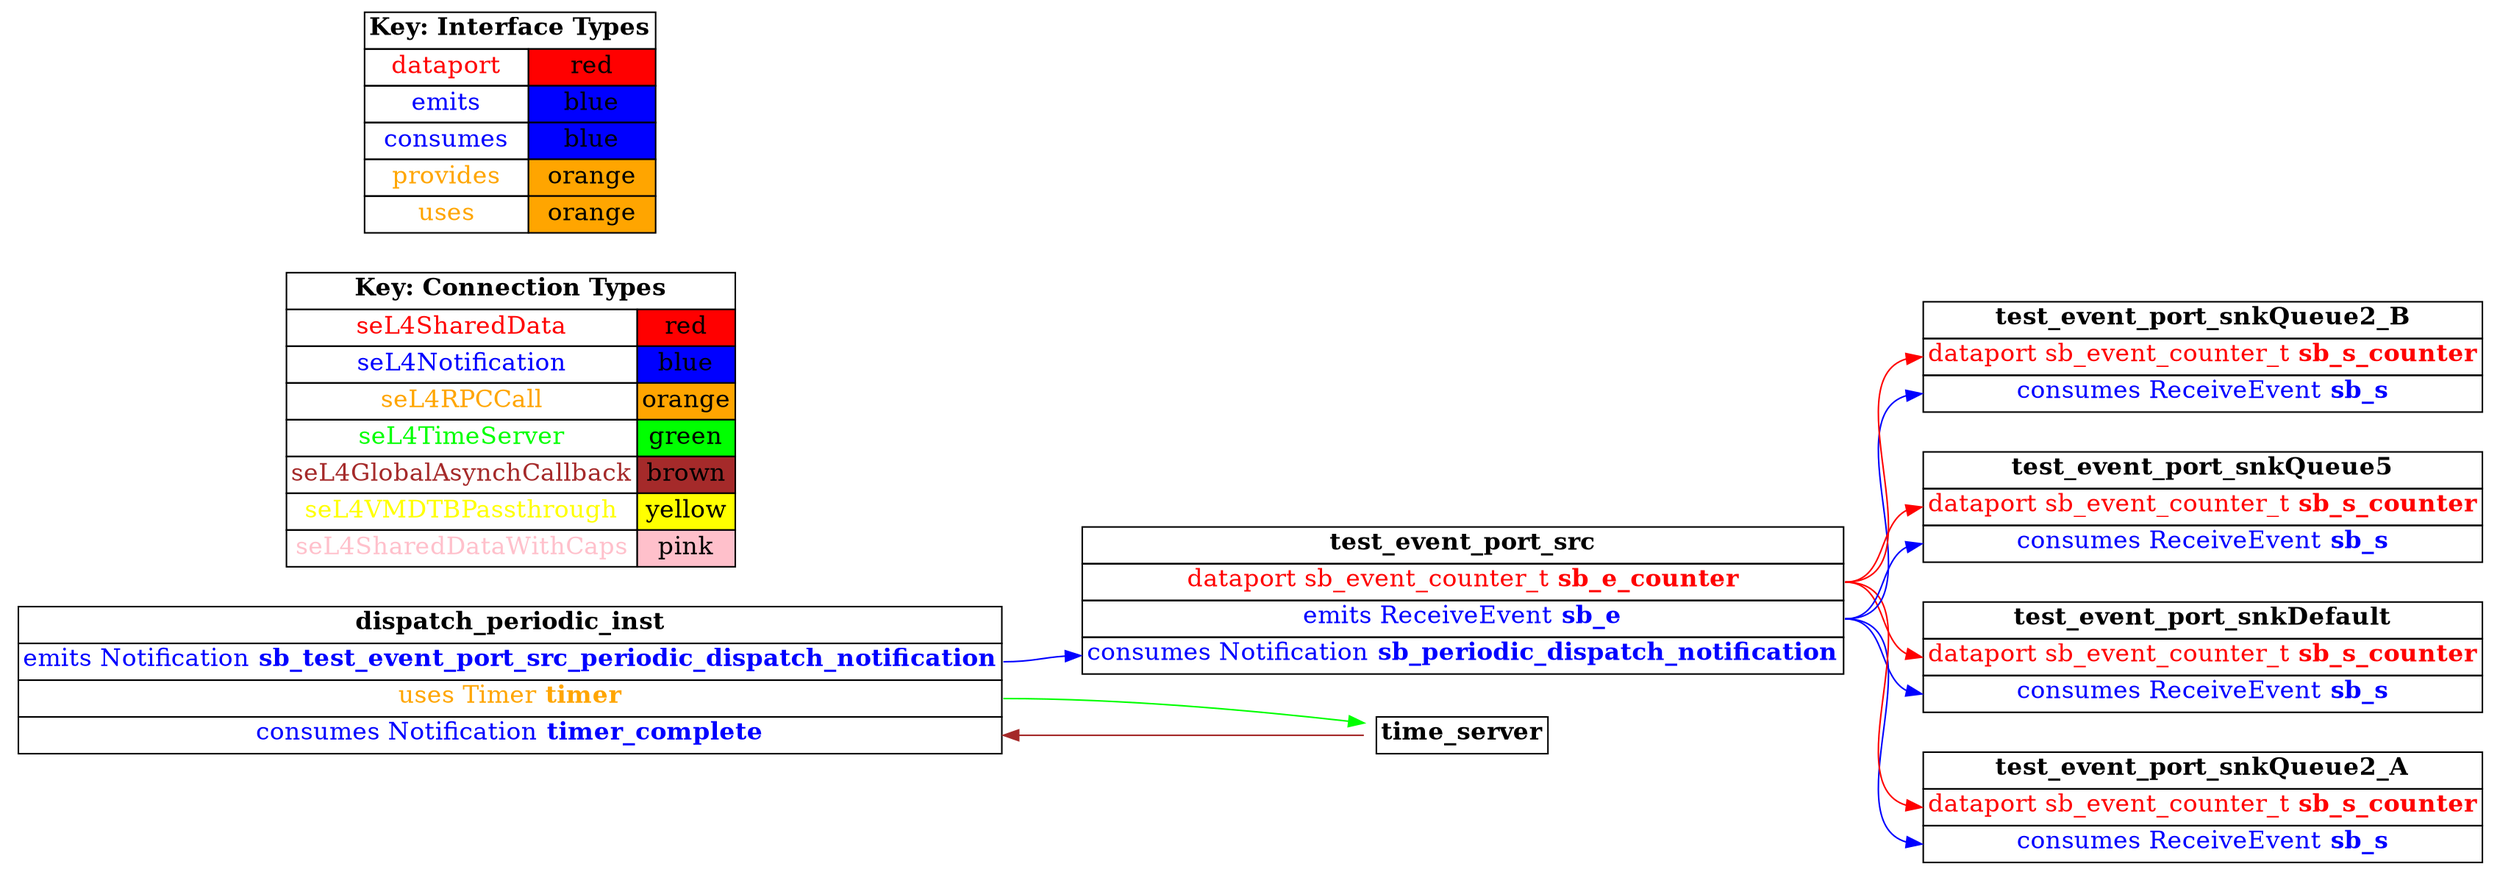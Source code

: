 digraph g {
graph [
  overlap = false,
  rankdir = "LR"
];
node [
  fontsize = "16",
  shape = "ellipse"
];
edge [
];

test_event_port_src [
  label=<
    <TABLE BORDER="0" CELLBORDER="1" CELLSPACING="0">
      <TR><TD><B>test_event_port_src</B></TD></TR>
      <TR><TD PORT="sb_e_counter"><FONT COLOR="red">dataport sb_event_counter_t <B>sb_e_counter</B></FONT></TD></TR>
      <TR><TD PORT="sb_e"><FONT COLOR="blue">emits ReceiveEvent <B>sb_e</B></FONT></TD></TR>
      <TR><TD PORT="sb_periodic_dispatch_notification"><FONT COLOR="blue">consumes Notification <B>sb_periodic_dispatch_notification</B></FONT></TD></TR>"
    </TABLE>
  >
  shape=plaintext
];

test_event_port_snkDefault [
  label=<
    <TABLE BORDER="0" CELLBORDER="1" CELLSPACING="0">
      <TR><TD><B>test_event_port_snkDefault</B></TD></TR>
      <TR><TD PORT="sb_s_counter"><FONT COLOR="red">dataport sb_event_counter_t <B>sb_s_counter</B></FONT></TD></TR>
      <TR><TD PORT="sb_s"><FONT COLOR="blue">consumes ReceiveEvent <B>sb_s</B></FONT></TD></TR>"
    </TABLE>
  >
  shape=plaintext
];

test_event_port_snkQueue2_A [
  label=<
    <TABLE BORDER="0" CELLBORDER="1" CELLSPACING="0">
      <TR><TD><B>test_event_port_snkQueue2_A</B></TD></TR>
      <TR><TD PORT="sb_s_counter"><FONT COLOR="red">dataport sb_event_counter_t <B>sb_s_counter</B></FONT></TD></TR>
      <TR><TD PORT="sb_s"><FONT COLOR="blue">consumes ReceiveEvent <B>sb_s</B></FONT></TD></TR>"
    </TABLE>
  >
  shape=plaintext
];

test_event_port_snkQueue2_B [
  label=<
    <TABLE BORDER="0" CELLBORDER="1" CELLSPACING="0">
      <TR><TD><B>test_event_port_snkQueue2_B</B></TD></TR>
      <TR><TD PORT="sb_s_counter"><FONT COLOR="red">dataport sb_event_counter_t <B>sb_s_counter</B></FONT></TD></TR>
      <TR><TD PORT="sb_s"><FONT COLOR="blue">consumes ReceiveEvent <B>sb_s</B></FONT></TD></TR>"
    </TABLE>
  >
  shape=plaintext
];

test_event_port_snkQueue5 [
  label=<
    <TABLE BORDER="0" CELLBORDER="1" CELLSPACING="0">
      <TR><TD><B>test_event_port_snkQueue5</B></TD></TR>
      <TR><TD PORT="sb_s_counter"><FONT COLOR="red">dataport sb_event_counter_t <B>sb_s_counter</B></FONT></TD></TR>
      <TR><TD PORT="sb_s"><FONT COLOR="blue">consumes ReceiveEvent <B>sb_s</B></FONT></TD></TR>"
    </TABLE>
  >
  shape=plaintext
];

dispatch_periodic_inst [
  label=<
    <TABLE BORDER="0" CELLBORDER="1" CELLSPACING="0">
      <TR><TD><B>dispatch_periodic_inst</B></TD></TR>
      <TR><TD PORT="sb_test_event_port_src_periodic_dispatch_notification"><FONT COLOR="blue">emits Notification <B>sb_test_event_port_src_periodic_dispatch_notification</B></FONT></TD></TR>
      <TR><TD PORT="timer"><FONT COLOR="orange">uses Timer <B>timer</B></FONT></TD></TR>
      <TR><TD PORT="timer_complete"><FONT COLOR="blue">consumes Notification <B>timer_complete</B></FONT></TD></TR>"
    </TABLE>
  >
  shape=plaintext
];

time_server [
  label=<
    <TABLE BORDER="0" CELLBORDER="1" CELLSPACING="0">
      <TR><TD><B>time_server</B></TD></TR>"
    </TABLE>
  >
  shape=plaintext
];

connectiontypekey [
  label=<
   <TABLE BORDER="0" CELLBORDER="1" CELLSPACING="0">
     <TR><TD COLSPAN="2"><B>Key: Connection Types</B></TD></TR>
     <TR><TD><FONT COLOR="red">seL4SharedData</FONT></TD><TD BGCOLOR="red">red</TD></TR>
     <TR><TD><FONT COLOR="blue">seL4Notification</FONT></TD><TD BGCOLOR="blue">blue</TD></TR>
     <TR><TD><FONT COLOR="orange">seL4RPCCall</FONT></TD><TD BGCOLOR="orange">orange</TD></TR>
     <TR><TD><FONT COLOR="green">seL4TimeServer</FONT></TD><TD BGCOLOR="green">green</TD></TR>
     <TR><TD><FONT COLOR="brown">seL4GlobalAsynchCallback</FONT></TD><TD BGCOLOR="brown">brown</TD></TR>
     <TR><TD><FONT COLOR="yellow">seL4VMDTBPassthrough</FONT></TD><TD BGCOLOR="yellow">yellow</TD></TR>
     <TR><TD><FONT COLOR="pink">seL4SharedDataWithCaps</FONT></TD><TD BGCOLOR="pink">pink</TD></TR>
   </TABLE>
  >
  shape=plaintext
];

interfacetypekey [
  label=<
   <TABLE BORDER="0" CELLBORDER="1" CELLSPACING="0">
     <TR><TD COLSPAN="2"><B>Key: Interface Types</B></TD></TR>
     <TR><TD><FONT COLOR="red">dataport</FONT></TD><TD BGCOLOR="red">red</TD></TR>
     <TR><TD><FONT COLOR="blue">emits</FONT></TD><TD BGCOLOR="blue">blue</TD></TR>
     <TR><TD><FONT COLOR="blue">consumes</FONT></TD><TD BGCOLOR="blue">blue</TD></TR>
     <TR><TD><FONT COLOR="orange">provides</FONT></TD><TD BGCOLOR="orange">orange</TD></TR>
     <TR><TD><FONT COLOR="orange">uses</FONT></TD><TD BGCOLOR="orange">orange</TD></TR>
   </TABLE>
  >
  shape=plaintext
];

"test_event_port_src":sb_e -> "test_event_port_snkDefault":sb_s [
  color="blue"
  //label = "seL4Notification"
  id = conn1

];

"test_event_port_src":sb_e -> "test_event_port_snkQueue2_A":sb_s [
  color="blue"
  //label = "seL4Notification"
  id = conn1

];

"test_event_port_src":sb_e -> "test_event_port_snkQueue2_B":sb_s [
  color="blue"
  //label = "seL4Notification"
  id = conn1

];

"test_event_port_src":sb_e -> "test_event_port_snkQueue5":sb_s [
  color="blue"
  //label = "seL4Notification"
  id = conn1

];

"test_event_port_src":sb_e_counter -> "test_event_port_snkDefault":sb_s_counter [
  color="red"
  //label = "seL4SharedData"
  id = conn2

];

"test_event_port_src":sb_e_counter -> "test_event_port_snkQueue2_A":sb_s_counter [
  color="red"
  //label = "seL4SharedData"
  id = conn2

];

"test_event_port_src":sb_e_counter -> "test_event_port_snkQueue2_B":sb_s_counter [
  color="red"
  //label = "seL4SharedData"
  id = conn2

];

"test_event_port_src":sb_e_counter -> "test_event_port_snkQueue5":sb_s_counter [
  color="red"
  //label = "seL4SharedData"
  id = conn2

];

"dispatch_periodic_inst":sb_test_event_port_src_periodic_dispatch_notification -> "test_event_port_src":sb_periodic_dispatch_notification [
  color="blue"
  //label = "seL4Notification"
  id = conn3

];

"dispatch_periodic_inst":timer -> "time_server":the_timer [
  color="green"
  //label = "seL4TimeServer"
  id = conn4

];

"time_server":timer_notification -> "dispatch_periodic_inst":timer_complete [
  color="brown"
  //label = "seL4GlobalAsynchCallback"
  id = conn5

];

}